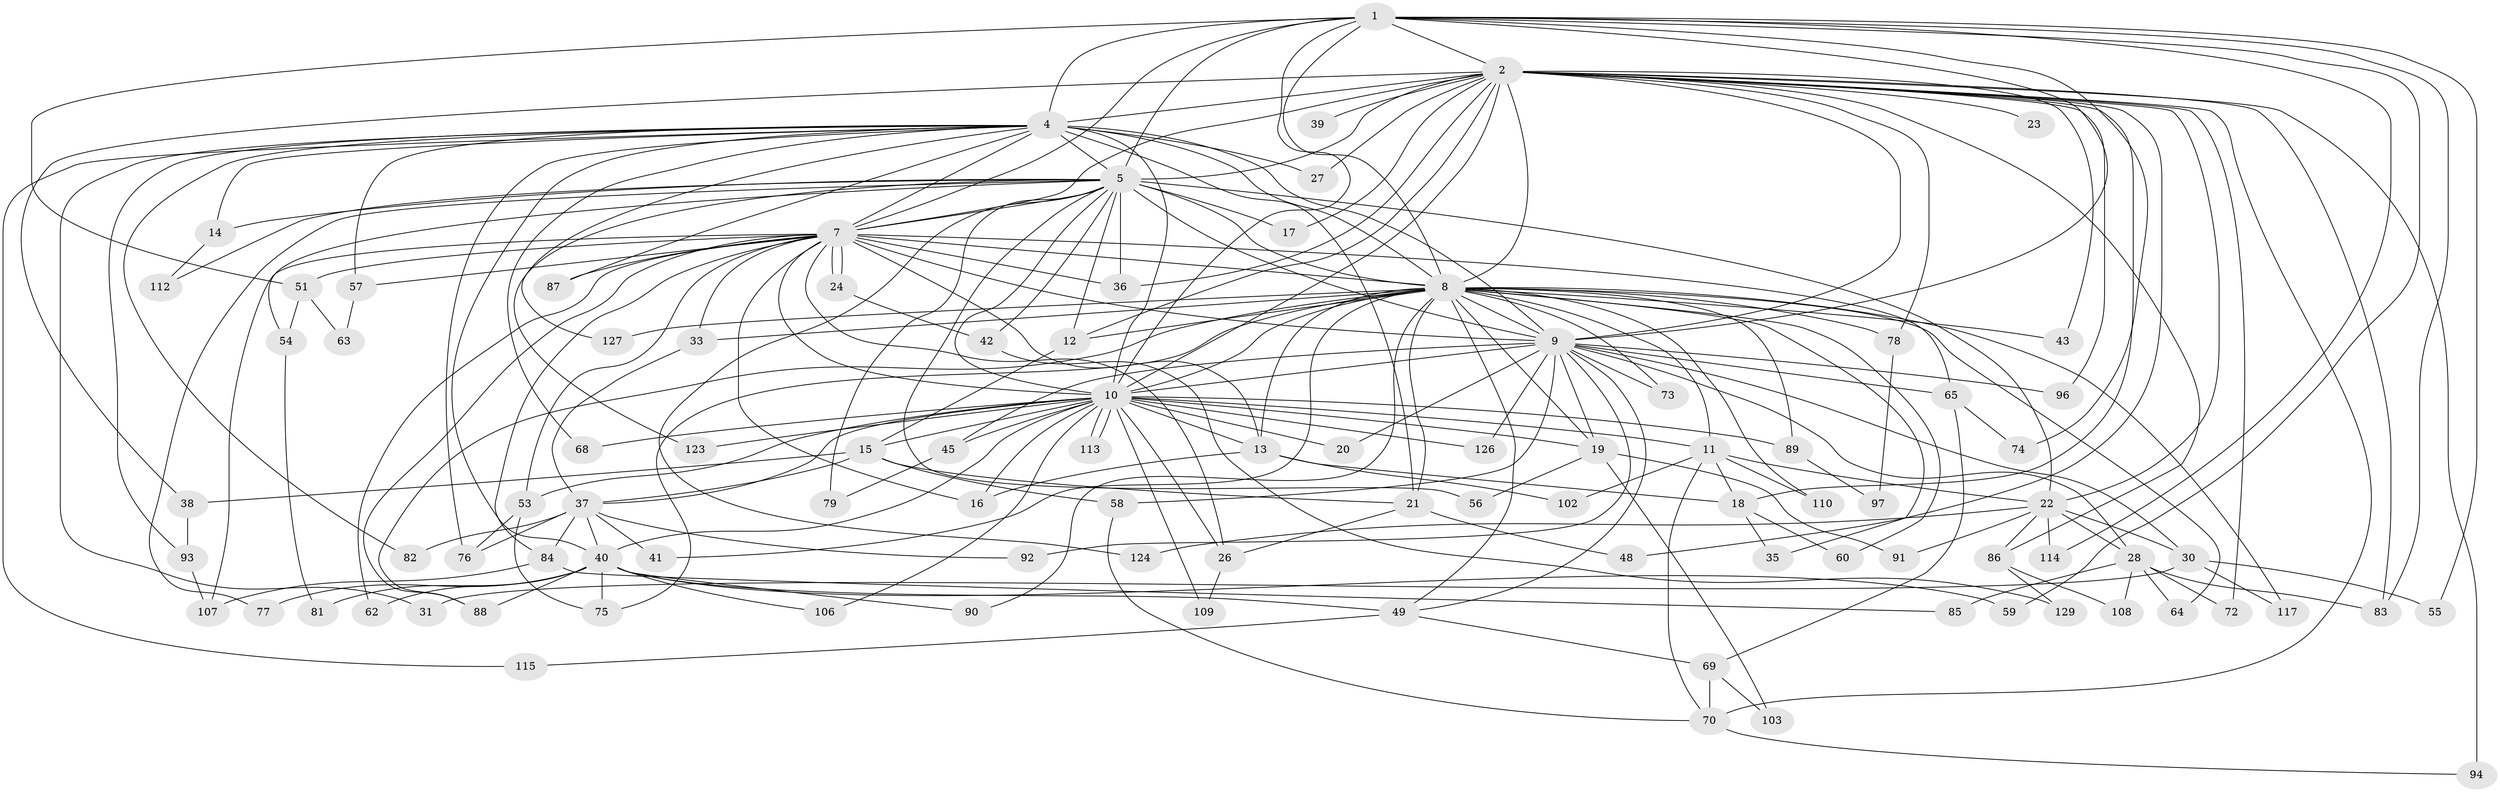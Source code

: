 // Generated by graph-tools (version 1.1) at 2025/51/02/27/25 19:51:47]
// undirected, 97 vertices, 223 edges
graph export_dot {
graph [start="1"]
  node [color=gray90,style=filled];
  1 [super="+29"];
  2 [super="+3"];
  4 [super="+6"];
  5 [super="+119"];
  7 [super="+61"];
  8 [super="+122"];
  9 [super="+67"];
  10 [super="+50"];
  11;
  12 [super="+99"];
  13 [super="+25"];
  14;
  15 [super="+66"];
  16;
  17;
  18 [super="+32"];
  19 [super="+46"];
  20;
  21 [super="+47"];
  22 [super="+34"];
  23;
  24;
  26 [super="+121"];
  27;
  28 [super="+100"];
  30;
  31 [super="+52"];
  33;
  35;
  36 [super="+80"];
  37 [super="+98"];
  38;
  39;
  40 [super="+44"];
  41;
  42;
  43;
  45;
  48;
  49 [super="+104"];
  51;
  53;
  54;
  55;
  56;
  57;
  58 [super="+71"];
  59;
  60;
  62 [super="+101"];
  63;
  64;
  65 [super="+111"];
  68;
  69;
  70 [super="+120"];
  72;
  73;
  74;
  75 [super="+125"];
  76 [super="+95"];
  77;
  78;
  79;
  81;
  82;
  83;
  84 [super="+116"];
  85;
  86 [super="+128"];
  87;
  88 [super="+105"];
  89;
  90;
  91;
  92;
  93;
  94 [super="+118"];
  96;
  97;
  102;
  103;
  106;
  107;
  108;
  109;
  110;
  112;
  113;
  114;
  115;
  117;
  123;
  124;
  126;
  127;
  129;
  1 -- 2 [weight=2];
  1 -- 4 [weight=2];
  1 -- 5;
  1 -- 7;
  1 -- 8 [weight=2];
  1 -- 9;
  1 -- 10;
  1 -- 51;
  1 -- 55;
  1 -- 59;
  1 -- 74;
  1 -- 83;
  1 -- 114;
  2 -- 4 [weight=4];
  2 -- 5 [weight=2];
  2 -- 7 [weight=2];
  2 -- 8 [weight=2];
  2 -- 9 [weight=2];
  2 -- 10 [weight=2];
  2 -- 17;
  2 -- 22;
  2 -- 36;
  2 -- 38;
  2 -- 39 [weight=2];
  2 -- 48;
  2 -- 72;
  2 -- 78;
  2 -- 12;
  2 -- 18;
  2 -- 83;
  2 -- 86 [weight=2];
  2 -- 23;
  2 -- 27;
  2 -- 94 [weight=2];
  2 -- 96;
  2 -- 43;
  2 -- 70;
  4 -- 5 [weight=2];
  4 -- 7 [weight=2];
  4 -- 8 [weight=2];
  4 -- 9 [weight=3];
  4 -- 10 [weight=2];
  4 -- 21;
  4 -- 68;
  4 -- 76;
  4 -- 82;
  4 -- 115;
  4 -- 127;
  4 -- 14;
  4 -- 87;
  4 -- 27;
  4 -- 93;
  4 -- 31 [weight=2];
  4 -- 40;
  4 -- 57;
  5 -- 7;
  5 -- 8;
  5 -- 9;
  5 -- 10;
  5 -- 12;
  5 -- 14;
  5 -- 17;
  5 -- 22;
  5 -- 42;
  5 -- 54;
  5 -- 56;
  5 -- 77;
  5 -- 79;
  5 -- 112;
  5 -- 123;
  5 -- 124;
  5 -- 36;
  7 -- 8;
  7 -- 9;
  7 -- 10;
  7 -- 13;
  7 -- 24;
  7 -- 24;
  7 -- 26;
  7 -- 33;
  7 -- 36;
  7 -- 51;
  7 -- 53;
  7 -- 57;
  7 -- 65 [weight=2];
  7 -- 84;
  7 -- 87;
  7 -- 107;
  7 -- 16;
  7 -- 88;
  7 -- 62;
  8 -- 9;
  8 -- 10;
  8 -- 11;
  8 -- 33;
  8 -- 35;
  8 -- 41;
  8 -- 43;
  8 -- 60;
  8 -- 64;
  8 -- 73;
  8 -- 75;
  8 -- 78;
  8 -- 88;
  8 -- 89;
  8 -- 90;
  8 -- 110;
  8 -- 117;
  8 -- 127;
  8 -- 49;
  8 -- 13;
  8 -- 19;
  8 -- 12;
  8 -- 21;
  9 -- 10;
  9 -- 19;
  9 -- 20;
  9 -- 28;
  9 -- 30;
  9 -- 45;
  9 -- 49;
  9 -- 58;
  9 -- 65;
  9 -- 73;
  9 -- 92;
  9 -- 96;
  9 -- 126;
  10 -- 11;
  10 -- 13;
  10 -- 15;
  10 -- 16 [weight=2];
  10 -- 19;
  10 -- 20;
  10 -- 26;
  10 -- 37;
  10 -- 45;
  10 -- 53;
  10 -- 68;
  10 -- 89;
  10 -- 106;
  10 -- 109;
  10 -- 113;
  10 -- 113;
  10 -- 123;
  10 -- 126;
  10 -- 40;
  11 -- 70;
  11 -- 102;
  11 -- 110;
  11 -- 22;
  11 -- 18;
  12 -- 15;
  13 -- 16;
  13 -- 18;
  13 -- 102;
  14 -- 112;
  15 -- 21;
  15 -- 38;
  15 -- 58;
  15 -- 37;
  18 -- 35;
  18 -- 60;
  19 -- 56;
  19 -- 91;
  19 -- 103;
  21 -- 26;
  21 -- 48;
  22 -- 28;
  22 -- 30;
  22 -- 86;
  22 -- 114;
  22 -- 91;
  22 -- 124;
  24 -- 42;
  26 -- 109;
  28 -- 64;
  28 -- 72;
  28 -- 85;
  28 -- 108;
  28 -- 83;
  30 -- 31;
  30 -- 55;
  30 -- 117;
  33 -- 37;
  37 -- 41;
  37 -- 76;
  37 -- 82;
  37 -- 84;
  37 -- 92;
  37 -- 40;
  38 -- 93;
  40 -- 49 [weight=2];
  40 -- 59;
  40 -- 62 [weight=2];
  40 -- 77;
  40 -- 81;
  40 -- 90;
  40 -- 106;
  40 -- 75;
  40 -- 88;
  42 -- 129;
  45 -- 79;
  49 -- 69;
  49 -- 115;
  51 -- 54;
  51 -- 63;
  53 -- 75;
  53 -- 76;
  54 -- 81;
  57 -- 63;
  58 -- 70;
  65 -- 69;
  65 -- 74;
  69 -- 70;
  69 -- 103;
  70 -- 94;
  78 -- 97;
  84 -- 85;
  84 -- 107;
  86 -- 108;
  86 -- 129;
  89 -- 97;
  93 -- 107;
}
